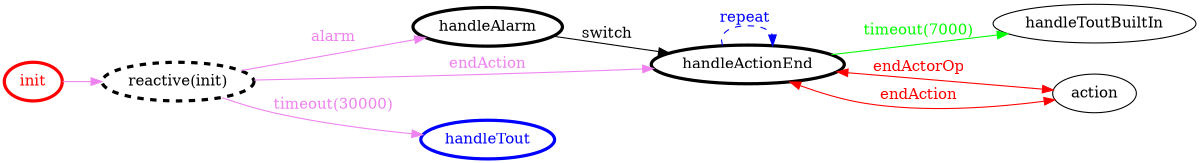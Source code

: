 /*
*
* A GraphViz DOT FSM description 
* Please use a GraphViz visualizer (like http://www.webgraphviz.com)
*  
*/

digraph finite_state_machine {
	rankdir=LR
	size="8,5"
	
	init [ color = red ][ fontcolor = red ][ penwidth = 3 ]
	handleAlarm [ color = black ][ fontcolor = black ][ penwidth = 3 ]
	handleActionEnd [ color = black ][ fontcolor = black ][ penwidth = 3 ]
	"reactive(init)" [ style = dashed ][ color = black ][ fontcolor = black ][ penwidth = 3 ]
	handleTout [ color = blue ][ fontcolor = blue ][ penwidth = 3 ]
	
	handleActionEnd -> handleActionEnd [ label = "repeat "][ style = dashed ][ color = blue ][ fontcolor = blue ]
	handleActionEnd -> handleToutBuiltIn [ label = "timeout(7000)" ][ color = green ][ fontcolor = green ]
	handleAlarm -> handleActionEnd [ label = "switch" ][ color = black ][ fontcolor = black ]
	init -> "reactive(init)" [ label = "" ][ color = violet ][ fontcolor = violet ]
	"reactive(init)" -> handleAlarm [ label = "alarm" ][ color = violet ][ fontcolor = violet ]
	"reactive(init)" -> handleTout [ label = "timeout(30000)" ][ color = violet ][ fontcolor = violet ]
	handleActionEnd -> action [ label = "endActorOp" ][ color = red ][ fontcolor = red ][ dir = both ]
	"reactive(init)" -> handleActionEnd [ label = "endAction" ][ color = violet ][ fontcolor = violet ]
	handleActionEnd -> action [ label = "endAction" ][ color = red ][ fontcolor = red ][ dir = both ]
}
